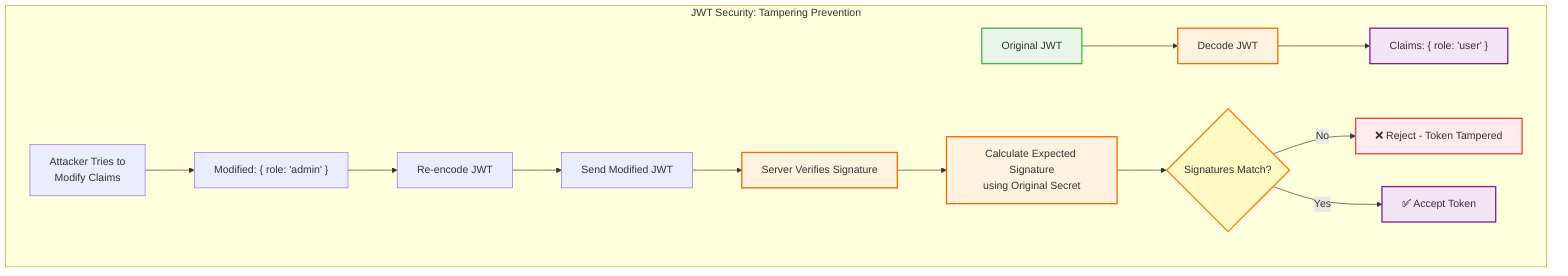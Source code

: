graph TB
    subgraph "JWT Security: Tampering Prevention"
        ORIGINAL[Original JWT]:::jwt --> DECODE[Decode JWT]:::security
        DECODE --> SHOW_CLAIMS["Claims: { role: 'user' }"]:::server
        
        TAMPER[Attacker Tries to<br/>Modify Claims] --> MODIFY["Modified: { role: 'admin' }"]
        MODIFY --> ENCODE_NEW[Re-encode JWT]
        ENCODE_NEW --> SEND[Send Modified JWT]
        
        SEND --> SERVER_VERIFY[Server Verifies Signature]:::security
        SERVER_VERIFY --> CALC_SIG[Calculate Expected Signature<br/>using Original Secret]:::security
        CALC_SIG --> COMPARE{Signatures Match?}:::decision
        COMPARE -->|No| REJECT_TAMPER[❌ Reject - Token Tampered]:::error
        COMPARE -->|Yes| ACCEPT[✅ Accept Token]:::server
    end


    classDef user fill:#e3f2fd,stroke:#1976d2,stroke-width:2px
    classDef server fill:#f3e5f5,stroke:#7b1fa2,stroke-width:2px  
    classDef jwt fill:#e8f5e8,stroke:#4caf50,stroke-width:2px
    classDef security fill:#fff3e0,stroke:#ef6c00,stroke-width:2px
    classDef error fill:#ffebee,stroke:#f44336,stroke-width:2px
    classDef decision fill:#fff9c4,stroke:#f57f17,stroke-width:2px